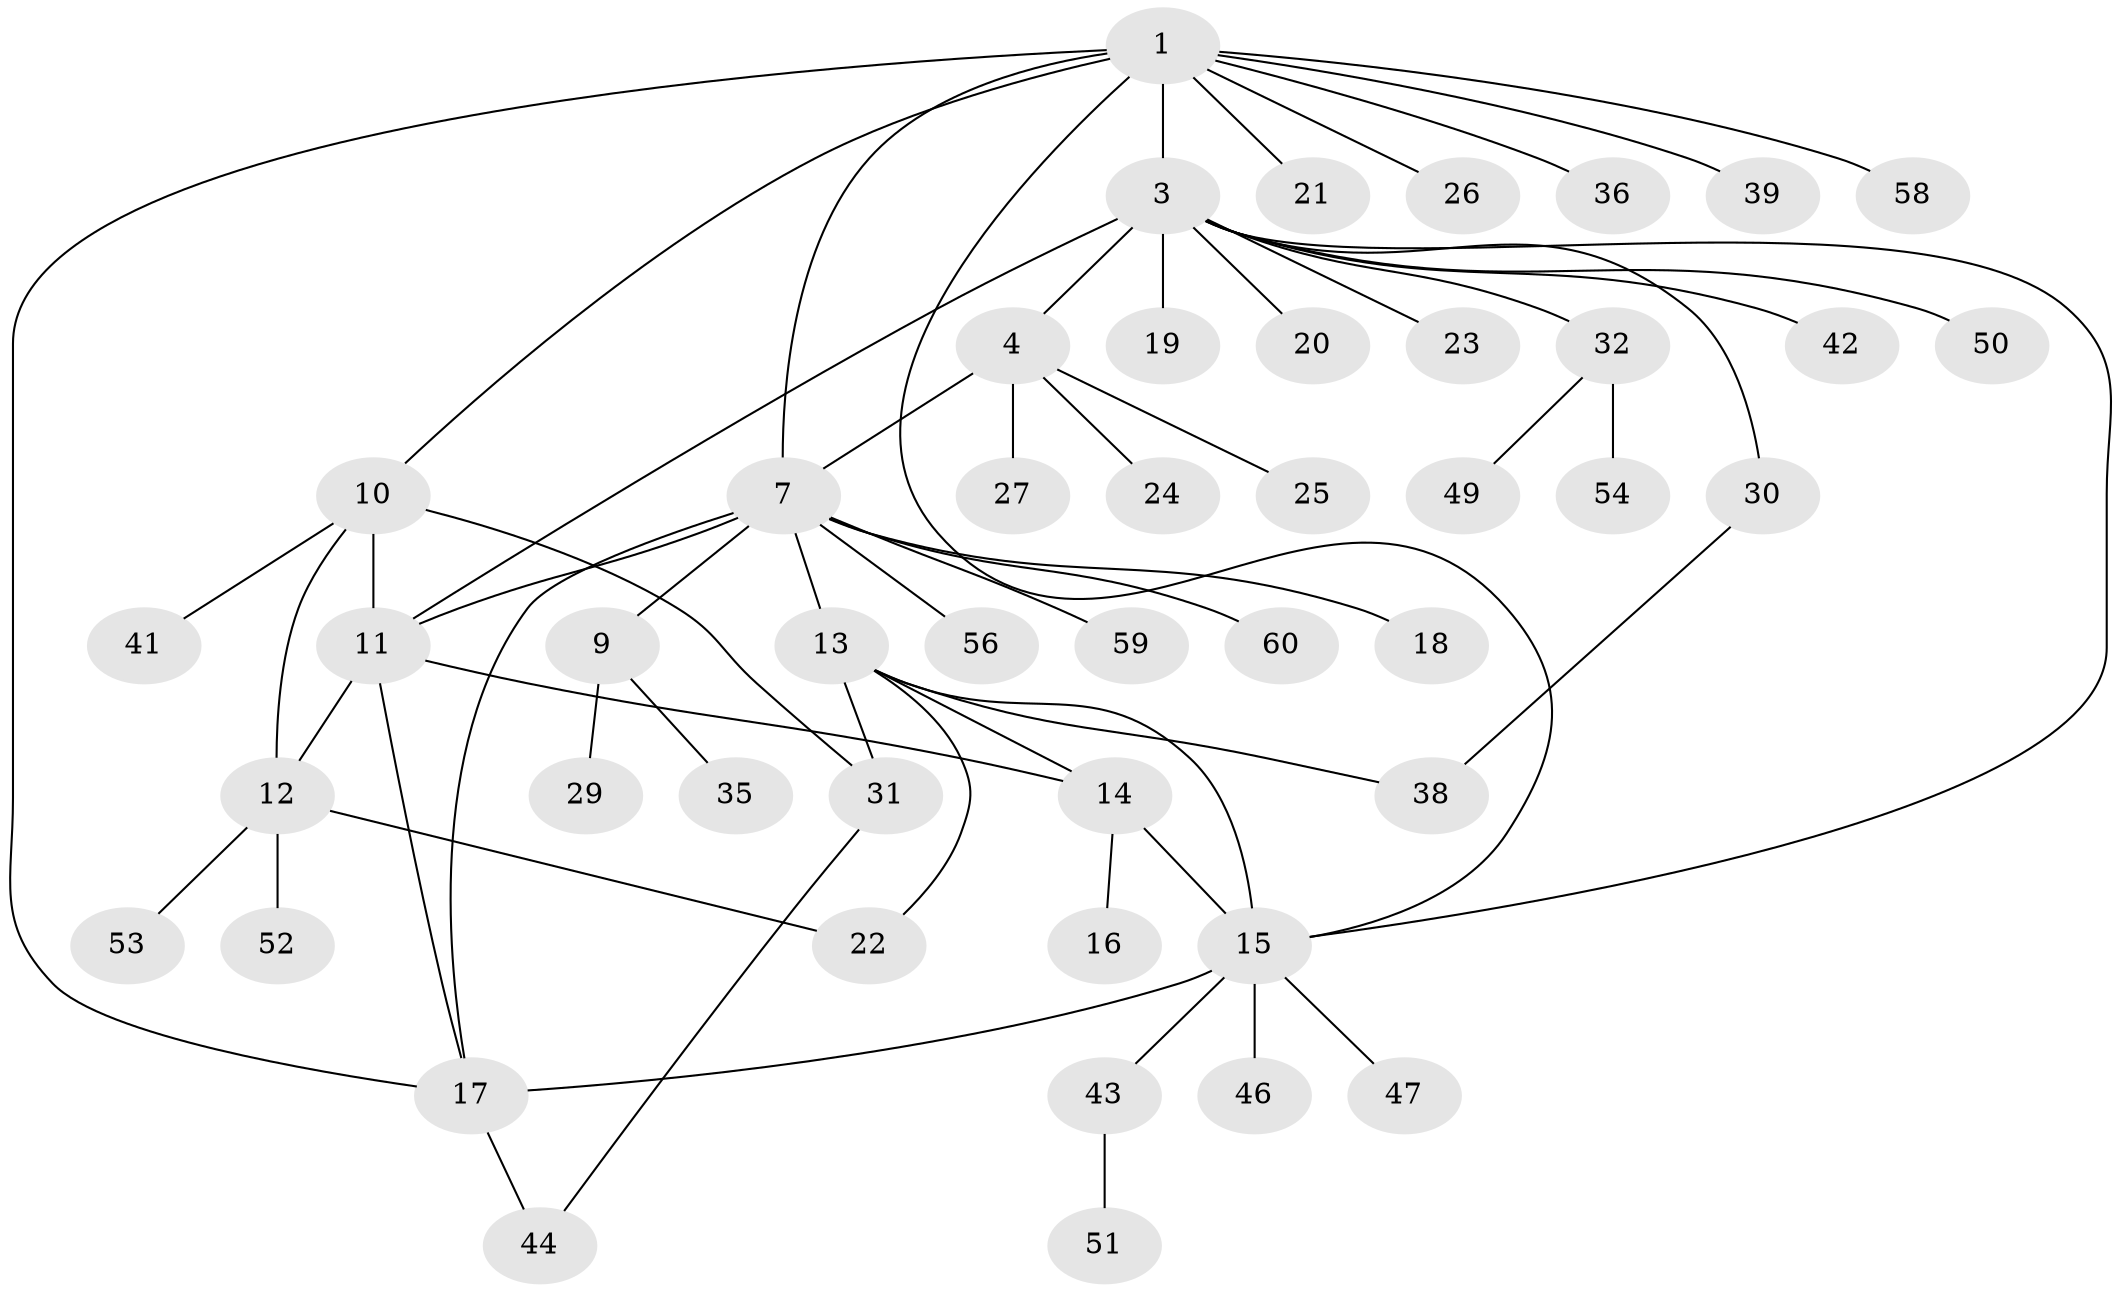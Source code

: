 // original degree distribution, {5: 0.04918032786885246, 8: 0.03278688524590164, 4: 0.08196721311475409, 11: 0.01639344262295082, 3: 0.03278688524590164, 7: 0.03278688524590164, 6: 0.06557377049180328, 1: 0.5573770491803278, 2: 0.13114754098360656}
// Generated by graph-tools (version 1.1) at 2025/42/03/06/25 10:42:15]
// undirected, 47 vertices, 61 edges
graph export_dot {
graph [start="1"]
  node [color=gray90,style=filled];
  1 [super="+2"];
  3 [super="+5"];
  4 [super="+6"];
  7 [super="+8"];
  9 [super="+40"];
  10 [super="+45"];
  11;
  12 [super="+33"];
  13 [super="+48"];
  14;
  15 [super="+55"];
  16;
  17 [super="+28"];
  18;
  19;
  20;
  21;
  22;
  23;
  24 [super="+37"];
  25;
  26;
  27;
  29;
  30;
  31 [super="+61"];
  32 [super="+34"];
  35;
  36;
  38;
  39;
  41;
  42;
  43;
  44;
  46;
  47;
  49;
  50;
  51;
  52 [super="+57"];
  53;
  54;
  56;
  58;
  59;
  60;
  1 -- 3 [weight=2];
  1 -- 17;
  1 -- 26;
  1 -- 58;
  1 -- 36;
  1 -- 39;
  1 -- 7;
  1 -- 10;
  1 -- 15;
  1 -- 21;
  3 -- 19;
  3 -- 32;
  3 -- 4 [weight=2];
  3 -- 42;
  3 -- 11;
  3 -- 15;
  3 -- 50;
  3 -- 20;
  3 -- 23;
  3 -- 30;
  4 -- 7;
  4 -- 24;
  4 -- 27;
  4 -- 25;
  7 -- 9 [weight=2];
  7 -- 13;
  7 -- 17;
  7 -- 18;
  7 -- 60;
  7 -- 56;
  7 -- 11;
  7 -- 59;
  9 -- 29;
  9 -- 35;
  10 -- 11;
  10 -- 12;
  10 -- 31;
  10 -- 41;
  11 -- 12;
  11 -- 14;
  11 -- 17;
  12 -- 22;
  12 -- 52;
  12 -- 53;
  13 -- 14;
  13 -- 15;
  13 -- 22;
  13 -- 31;
  13 -- 38;
  14 -- 15;
  14 -- 16;
  15 -- 43;
  15 -- 46;
  15 -- 47;
  15 -- 17;
  17 -- 44;
  30 -- 38;
  31 -- 44;
  32 -- 49;
  32 -- 54;
  43 -- 51;
}
